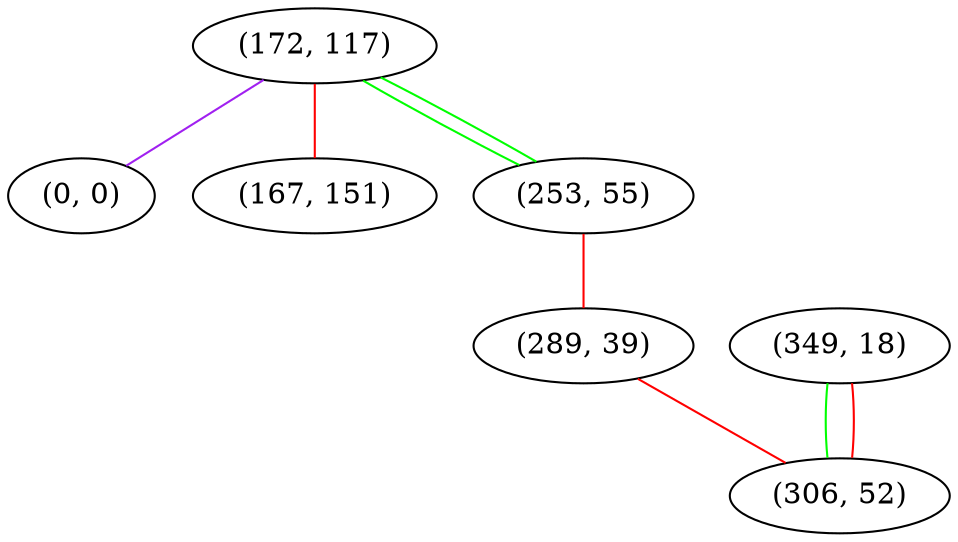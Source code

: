graph "" {
"(172, 117)";
"(0, 0)";
"(349, 18)";
"(167, 151)";
"(253, 55)";
"(289, 39)";
"(306, 52)";
"(172, 117)" -- "(253, 55)"  [color=green, key=0, weight=2];
"(172, 117)" -- "(253, 55)"  [color=green, key=1, weight=2];
"(172, 117)" -- "(167, 151)"  [color=red, key=0, weight=1];
"(172, 117)" -- "(0, 0)"  [color=purple, key=0, weight=4];
"(349, 18)" -- "(306, 52)"  [color=green, key=0, weight=2];
"(349, 18)" -- "(306, 52)"  [color=red, key=1, weight=1];
"(253, 55)" -- "(289, 39)"  [color=red, key=0, weight=1];
"(289, 39)" -- "(306, 52)"  [color=red, key=0, weight=1];
}
